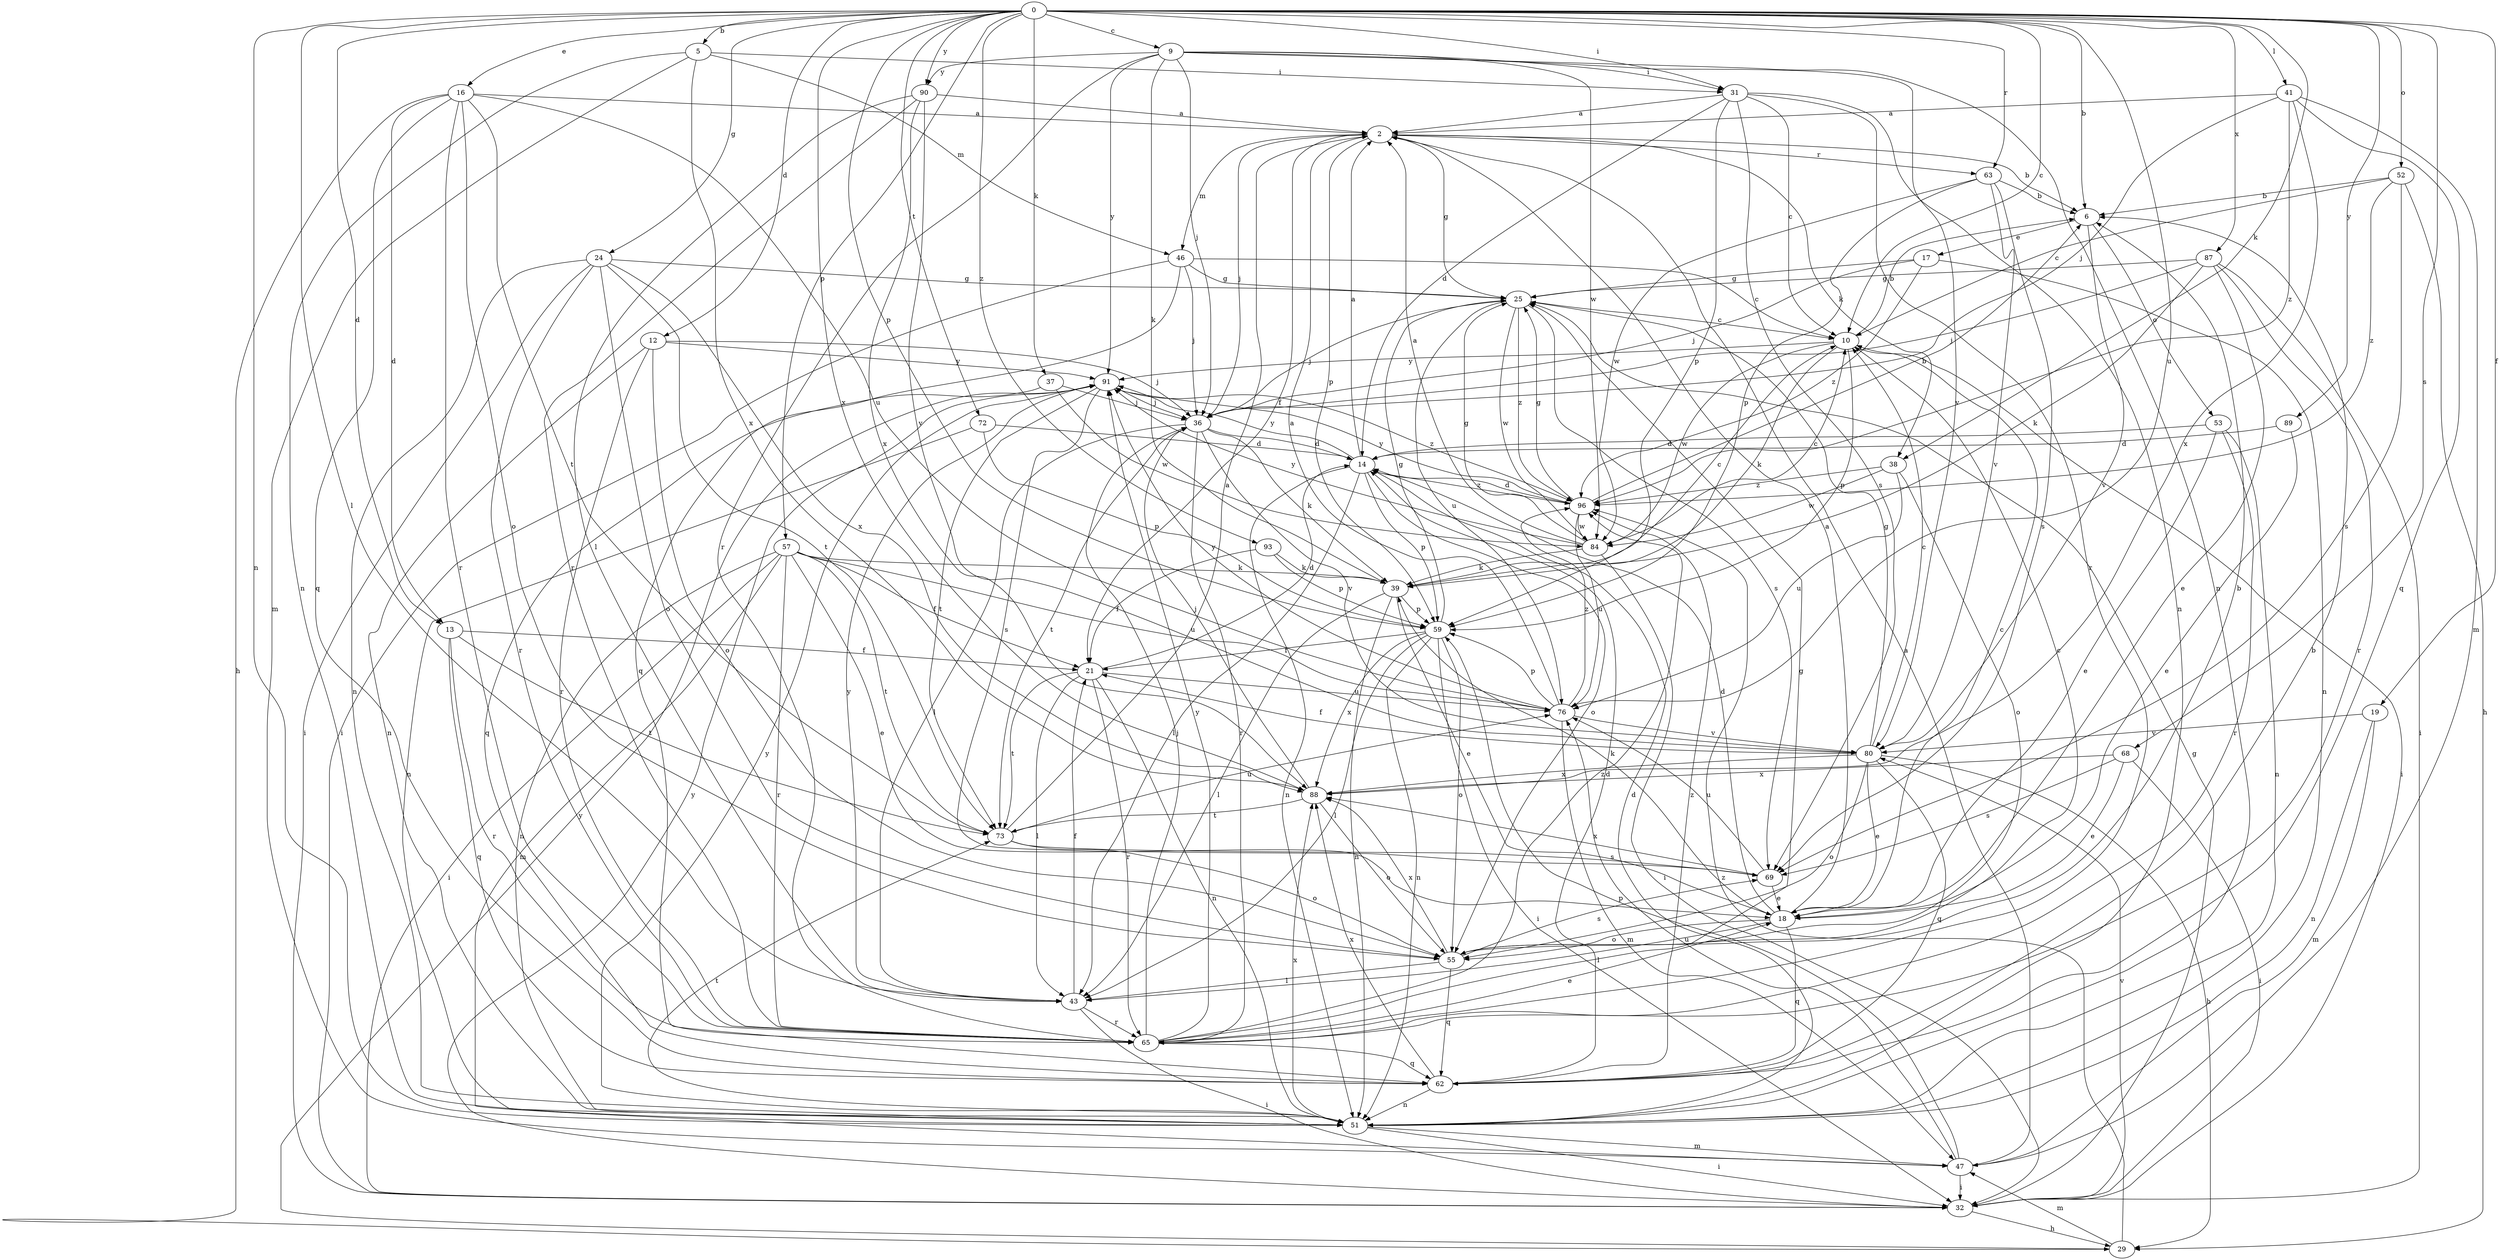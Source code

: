 strict digraph  {
0;
2;
5;
6;
9;
10;
12;
13;
14;
16;
17;
18;
19;
21;
24;
25;
29;
31;
32;
36;
37;
38;
39;
41;
43;
46;
47;
51;
52;
53;
55;
57;
59;
62;
63;
65;
68;
69;
72;
73;
76;
80;
84;
87;
88;
89;
90;
91;
93;
96;
0 -> 5  [label=b];
0 -> 6  [label=b];
0 -> 9  [label=c];
0 -> 10  [label=c];
0 -> 12  [label=d];
0 -> 13  [label=d];
0 -> 16  [label=e];
0 -> 19  [label=f];
0 -> 24  [label=g];
0 -> 31  [label=i];
0 -> 37  [label=k];
0 -> 38  [label=k];
0 -> 41  [label=l];
0 -> 43  [label=l];
0 -> 51  [label=n];
0 -> 52  [label=o];
0 -> 57  [label=p];
0 -> 59  [label=p];
0 -> 63  [label=r];
0 -> 68  [label=s];
0 -> 72  [label=t];
0 -> 76  [label=u];
0 -> 87  [label=x];
0 -> 88  [label=x];
0 -> 89  [label=y];
0 -> 90  [label=y];
0 -> 93  [label=z];
2 -> 6  [label=b];
2 -> 21  [label=f];
2 -> 25  [label=g];
2 -> 36  [label=j];
2 -> 38  [label=k];
2 -> 46  [label=m];
2 -> 59  [label=p];
2 -> 63  [label=r];
5 -> 31  [label=i];
5 -> 46  [label=m];
5 -> 47  [label=m];
5 -> 51  [label=n];
5 -> 88  [label=x];
6 -> 17  [label=e];
6 -> 53  [label=o];
6 -> 80  [label=v];
9 -> 31  [label=i];
9 -> 36  [label=j];
9 -> 39  [label=k];
9 -> 51  [label=n];
9 -> 65  [label=r];
9 -> 80  [label=v];
9 -> 84  [label=w];
9 -> 90  [label=y];
9 -> 91  [label=y];
10 -> 6  [label=b];
10 -> 32  [label=i];
10 -> 39  [label=k];
10 -> 59  [label=p];
10 -> 84  [label=w];
10 -> 91  [label=y];
12 -> 36  [label=j];
12 -> 51  [label=n];
12 -> 55  [label=o];
12 -> 65  [label=r];
12 -> 91  [label=y];
13 -> 21  [label=f];
13 -> 62  [label=q];
13 -> 65  [label=r];
13 -> 73  [label=t];
14 -> 2  [label=a];
14 -> 43  [label=l];
14 -> 51  [label=n];
14 -> 55  [label=o];
14 -> 59  [label=p];
14 -> 91  [label=y];
14 -> 96  [label=z];
16 -> 2  [label=a];
16 -> 13  [label=d];
16 -> 29  [label=h];
16 -> 55  [label=o];
16 -> 62  [label=q];
16 -> 65  [label=r];
16 -> 73  [label=t];
16 -> 76  [label=u];
17 -> 25  [label=g];
17 -> 36  [label=j];
17 -> 51  [label=n];
17 -> 96  [label=z];
18 -> 2  [label=a];
18 -> 10  [label=c];
18 -> 14  [label=d];
18 -> 39  [label=k];
18 -> 43  [label=l];
18 -> 55  [label=o];
18 -> 62  [label=q];
19 -> 47  [label=m];
19 -> 51  [label=n];
19 -> 80  [label=v];
21 -> 14  [label=d];
21 -> 43  [label=l];
21 -> 51  [label=n];
21 -> 65  [label=r];
21 -> 73  [label=t];
21 -> 76  [label=u];
24 -> 25  [label=g];
24 -> 32  [label=i];
24 -> 51  [label=n];
24 -> 55  [label=o];
24 -> 65  [label=r];
24 -> 73  [label=t];
24 -> 88  [label=x];
25 -> 10  [label=c];
25 -> 36  [label=j];
25 -> 69  [label=s];
25 -> 76  [label=u];
25 -> 84  [label=w];
25 -> 96  [label=z];
29 -> 47  [label=m];
29 -> 91  [label=y];
29 -> 96  [label=z];
31 -> 2  [label=a];
31 -> 10  [label=c];
31 -> 14  [label=d];
31 -> 51  [label=n];
31 -> 59  [label=p];
31 -> 65  [label=r];
31 -> 69  [label=s];
32 -> 25  [label=g];
32 -> 29  [label=h];
32 -> 80  [label=v];
32 -> 91  [label=y];
36 -> 14  [label=d];
36 -> 39  [label=k];
36 -> 43  [label=l];
36 -> 65  [label=r];
36 -> 73  [label=t];
36 -> 80  [label=v];
37 -> 36  [label=j];
37 -> 62  [label=q];
37 -> 84  [label=w];
38 -> 55  [label=o];
38 -> 76  [label=u];
38 -> 84  [label=w];
38 -> 96  [label=z];
39 -> 10  [label=c];
39 -> 18  [label=e];
39 -> 43  [label=l];
39 -> 51  [label=n];
39 -> 59  [label=p];
41 -> 2  [label=a];
41 -> 36  [label=j];
41 -> 47  [label=m];
41 -> 62  [label=q];
41 -> 88  [label=x];
41 -> 96  [label=z];
43 -> 21  [label=f];
43 -> 32  [label=i];
43 -> 65  [label=r];
43 -> 91  [label=y];
46 -> 10  [label=c];
46 -> 25  [label=g];
46 -> 32  [label=i];
46 -> 36  [label=j];
46 -> 62  [label=q];
47 -> 2  [label=a];
47 -> 32  [label=i];
47 -> 59  [label=p];
47 -> 76  [label=u];
51 -> 14  [label=d];
51 -> 32  [label=i];
51 -> 47  [label=m];
51 -> 73  [label=t];
51 -> 88  [label=x];
51 -> 91  [label=y];
52 -> 6  [label=b];
52 -> 10  [label=c];
52 -> 29  [label=h];
52 -> 69  [label=s];
52 -> 96  [label=z];
53 -> 14  [label=d];
53 -> 18  [label=e];
53 -> 51  [label=n];
53 -> 65  [label=r];
55 -> 6  [label=b];
55 -> 10  [label=c];
55 -> 43  [label=l];
55 -> 62  [label=q];
55 -> 69  [label=s];
55 -> 88  [label=x];
57 -> 18  [label=e];
57 -> 21  [label=f];
57 -> 32  [label=i];
57 -> 39  [label=k];
57 -> 47  [label=m];
57 -> 51  [label=n];
57 -> 65  [label=r];
57 -> 73  [label=t];
57 -> 76  [label=u];
59 -> 21  [label=f];
59 -> 25  [label=g];
59 -> 32  [label=i];
59 -> 43  [label=l];
59 -> 51  [label=n];
59 -> 55  [label=o];
59 -> 88  [label=x];
62 -> 6  [label=b];
62 -> 14  [label=d];
62 -> 51  [label=n];
62 -> 88  [label=x];
62 -> 96  [label=z];
63 -> 6  [label=b];
63 -> 59  [label=p];
63 -> 69  [label=s];
63 -> 80  [label=v];
63 -> 84  [label=w];
65 -> 18  [label=e];
65 -> 25  [label=g];
65 -> 36  [label=j];
65 -> 62  [label=q];
65 -> 91  [label=y];
65 -> 96  [label=z];
68 -> 18  [label=e];
68 -> 32  [label=i];
68 -> 69  [label=s];
68 -> 88  [label=x];
69 -> 18  [label=e];
69 -> 76  [label=u];
69 -> 88  [label=x];
72 -> 14  [label=d];
72 -> 51  [label=n];
72 -> 59  [label=p];
73 -> 2  [label=a];
73 -> 55  [label=o];
73 -> 69  [label=s];
73 -> 76  [label=u];
76 -> 2  [label=a];
76 -> 47  [label=m];
76 -> 59  [label=p];
76 -> 80  [label=v];
76 -> 91  [label=y];
76 -> 96  [label=z];
80 -> 10  [label=c];
80 -> 18  [label=e];
80 -> 21  [label=f];
80 -> 25  [label=g];
80 -> 29  [label=h];
80 -> 55  [label=o];
80 -> 62  [label=q];
80 -> 88  [label=x];
84 -> 2  [label=a];
84 -> 10  [label=c];
84 -> 25  [label=g];
84 -> 32  [label=i];
84 -> 39  [label=k];
84 -> 91  [label=y];
87 -> 18  [label=e];
87 -> 25  [label=g];
87 -> 32  [label=i];
87 -> 36  [label=j];
87 -> 39  [label=k];
87 -> 65  [label=r];
88 -> 36  [label=j];
88 -> 55  [label=o];
88 -> 73  [label=t];
89 -> 14  [label=d];
89 -> 18  [label=e];
90 -> 2  [label=a];
90 -> 43  [label=l];
90 -> 65  [label=r];
90 -> 80  [label=v];
90 -> 88  [label=x];
91 -> 36  [label=j];
91 -> 69  [label=s];
91 -> 73  [label=t];
91 -> 96  [label=z];
93 -> 21  [label=f];
93 -> 39  [label=k];
93 -> 59  [label=p];
96 -> 6  [label=b];
96 -> 14  [label=d];
96 -> 25  [label=g];
96 -> 76  [label=u];
96 -> 84  [label=w];
96 -> 91  [label=y];
}
